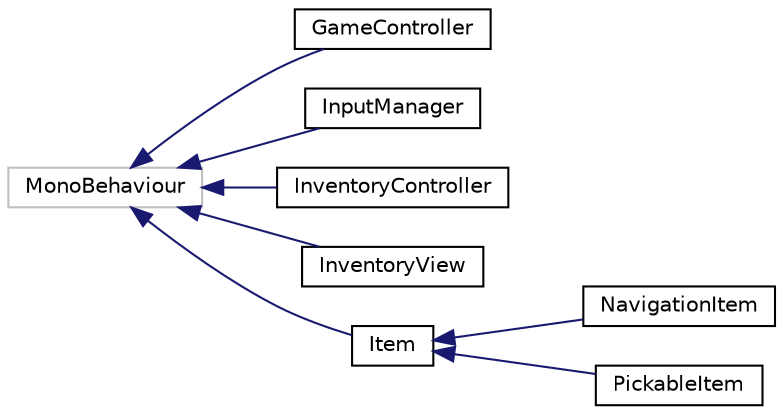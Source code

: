 digraph "Graphical Class Hierarchy"
{
  edge [fontname="Helvetica",fontsize="10",labelfontname="Helvetica",labelfontsize="10"];
  node [fontname="Helvetica",fontsize="10",shape=record];
  rankdir="LR";
  Node1 [label="MonoBehaviour",height=0.2,width=0.4,color="grey75", fillcolor="white", style="filled"];
  Node1 -> Node2 [dir="back",color="midnightblue",fontsize="10",style="solid",fontname="Helvetica"];
  Node2 [label="GameController",height=0.2,width=0.4,color="black", fillcolor="white", style="filled",URL="$class_game_controller.html",tooltip="The brains behind the entire Game. "];
  Node1 -> Node3 [dir="back",color="midnightblue",fontsize="10",style="solid",fontname="Helvetica"];
  Node3 [label="InputManager",height=0.2,width=0.4,color="black", fillcolor="white", style="filled",URL="$class_input_manager.html",tooltip="A generic handler for input. Supports touch and mouse, as well as down, up and drag events It tells t..."];
  Node1 -> Node4 [dir="back",color="midnightblue",fontsize="10",style="solid",fontname="Helvetica"];
  Node4 [label="InventoryController",height=0.2,width=0.4,color="black", fillcolor="white", style="filled",URL="$class_inventory_controller.html",tooltip="The Inventory controller, in the classic MVC pattern. This is the brains behind the Inventory..."];
  Node1 -> Node5 [dir="back",color="midnightblue",fontsize="10",style="solid",fontname="Helvetica"];
  Node5 [label="InventoryView",height=0.2,width=0.4,color="black", fillcolor="white", style="filled",URL="$class_inventory_view.html",tooltip="The &quot;View&quot; for the Inventory, according to the classic MVC pattern. This takes care of the visual asp..."];
  Node1 -> Node6 [dir="back",color="midnightblue",fontsize="10",style="solid",fontname="Helvetica"];
  Node6 [label="Item",height=0.2,width=0.4,color="black", fillcolor="white", style="filled",URL="$class_item.html",tooltip="The most basic element in a scene. By default, this is &quot;observable&quot; in the game. I.e, when the user clicks on it, its &quot;Info&quot; will be displayed in the console. All other elements in the scene inherit from this class. "];
  Node6 -> Node7 [dir="back",color="midnightblue",fontsize="10",style="solid",fontname="Helvetica"];
  Node7 [label="NavigationItem",height=0.2,width=0.4,color="black", fillcolor="white", style="filled",URL="$class_navigation_item.html",tooltip="Inherits from &quot;Item&quot;. Enhances Item by allowing a click to teleport the user to another scene..."];
  Node6 -> Node8 [dir="back",color="midnightblue",fontsize="10",style="solid",fontname="Helvetica"];
  Node8 [label="PickableItem",height=0.2,width=0.4,color="black", fillcolor="white", style="filled",URL="$class_pickable_item.html",tooltip="Inherits from &quot;Item&quot;. It enhances Item by making it &quot;pickable&quot;. "];
}
